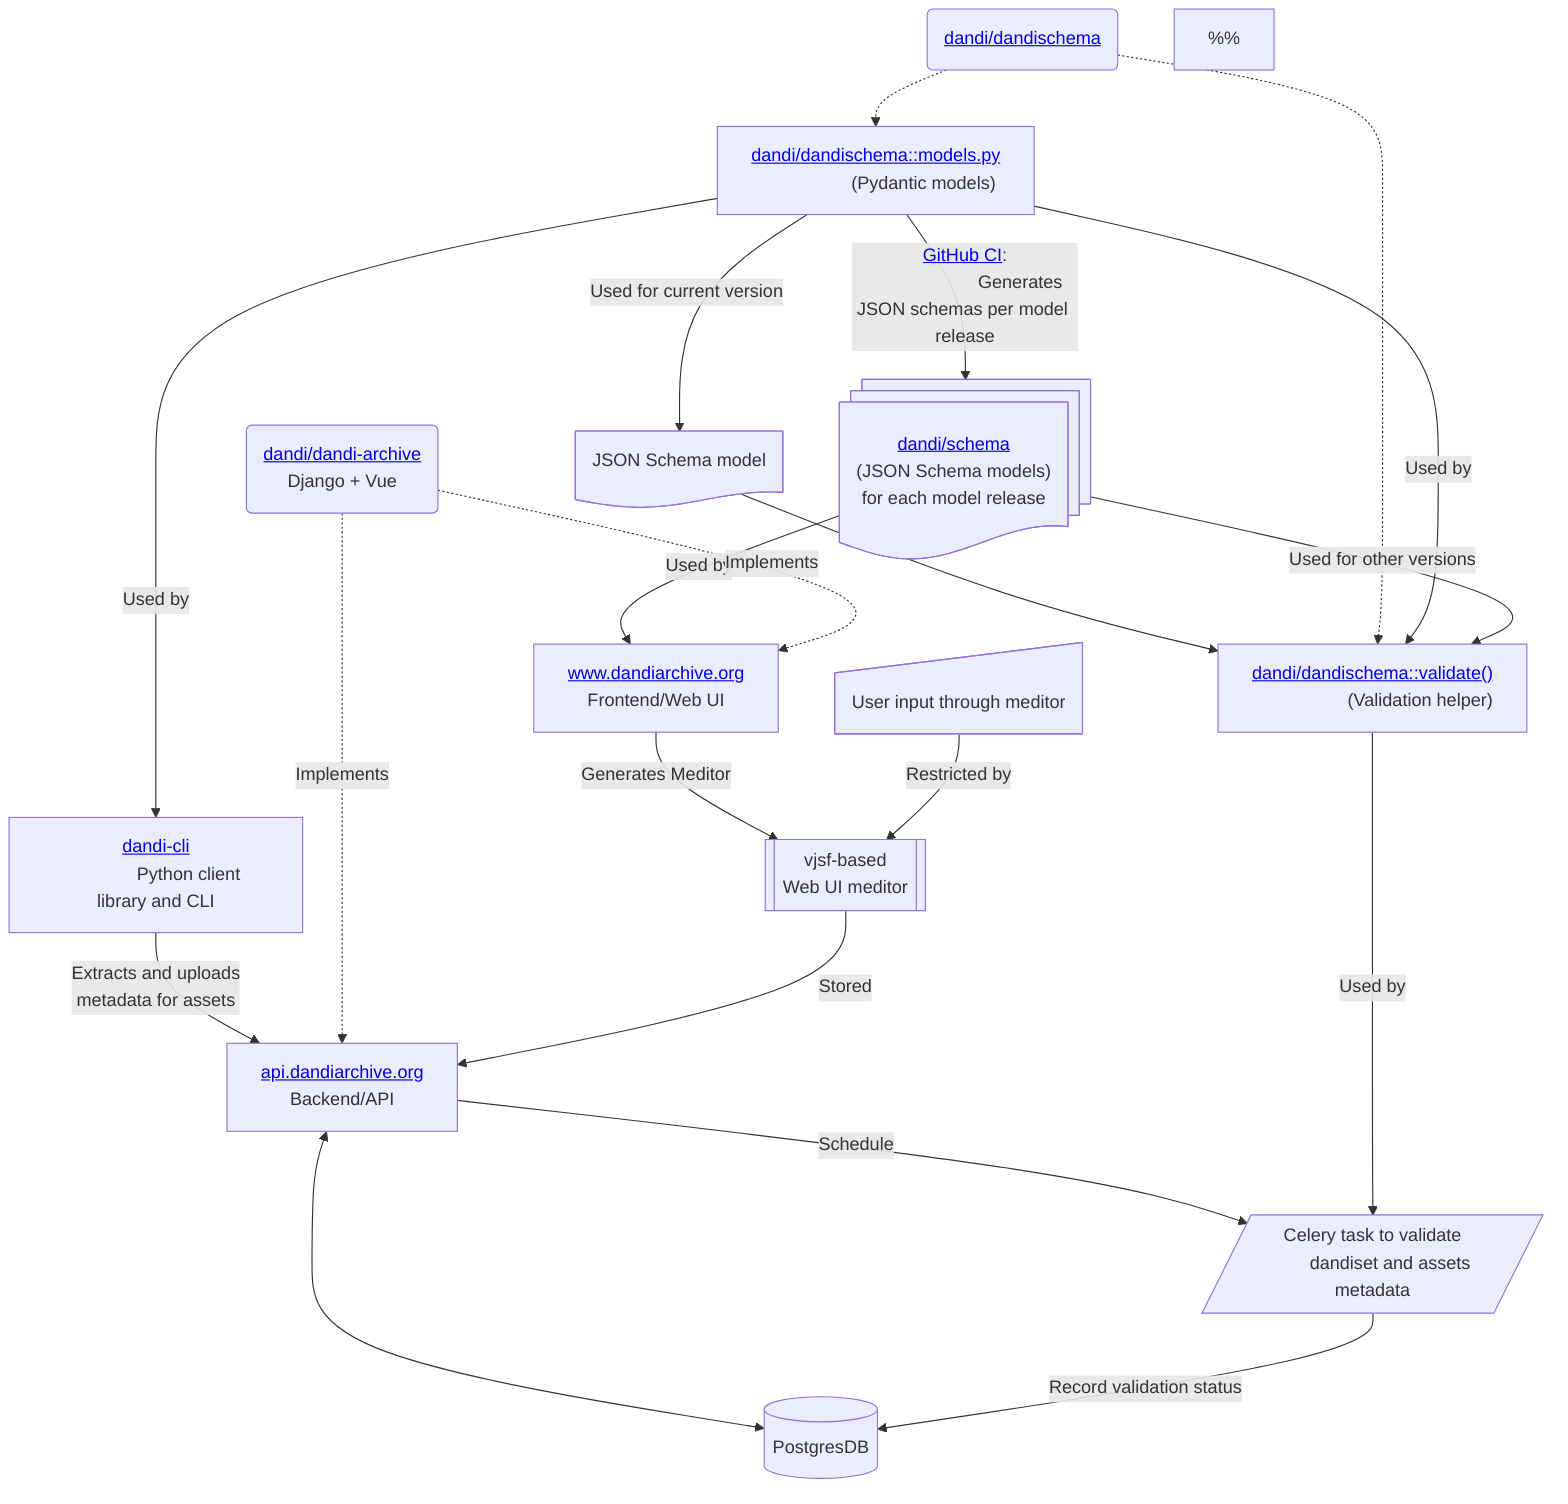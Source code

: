 flowchart TD
    dandi_schema_repo("<a href='TODO'>dandi/dandischema</a>")
    dandi_pydantic["<a href='TODO'>dandi/dandischema::models.py</a>
                   (Pydantic models)"]
    dandi_validate["<a href='TODO'>dandi/dandischema::validate()</a>
                   (Validation helper)"]
    dandi_json["<a href='TODO'>dandi/schema</a>
               (JSON Schema models)
               for each model release"]@{ shape: docs }
    dandi_cli["<a href='TODO'>dandi-cli</a>
              Python client library and CLI"]

    dandi_archive_repo("<a href='TODO'>dandi/dandi-archive</a>
        Django + Vue")
    dandi_archive_backend["<a href='https://api.dandiarchive.org'>api.dandiarchive.org</a>
                          Backend/API"]
    dandi_archive_db[(PostgresDB)]
    dandi_archive_frontend["<a href='https://www.dandiarchive.org'>www.dandiarchive.org</a>
                           Frontend/Web UI"]
    %% user_input_data["User input data"]@{ shape: manual-input }
    meditor[[vjsf-based
        Web UI meditor]]
    meditor_input["User input through meditor"]@{ shape: manual-input }

    dandi_archive_validate[/Celery task to validate
        dandiset and assets metadata/]


    dandi_pydantic -->|<a href="https://github.com/dandi/dandi-schema/blob/master/.github/workflows/release.yml">GitHub CI</a>:
                       Generates JSON schemas per model release| dandi_json

    %%% dandi/dandischema does use JSON schema models during validation
    %%
    dandi_pydantic -->|Used for current version| dandi_pydantic_runtime[JSON Schema model]@{ shape: doc } --> dandi_validate

    dandi_schema_repo -.-> dandi_pydantic
    dandi_schema_repo -.-> dandi_validate

    dandi_pydantic -->|Used by| dandi_cli
    dandi_pydantic -->|Used by| dandi_validate
    dandi_json -->|Used for other versions| dandi_validate

    dandi_archive_backend --> |Schedule| dandi_archive_validate
    dandi_archive_backend <--->  dandi_archive_db
    dandi_validate -->|Used by| dandi_archive_validate
    %%?? dandi_validate -->|Used by| dandi_cli

    %% dandi_json -->|Used by| dandi_archive_backend
    dandi_json -->|Used by| dandi_archive_frontend


    %% datasets[NWB/BIDS]
    %% user_input_data --> |Expressed as| datasets
    %%  datasets --> |Extracts metadata by| dandi_cli
    dandi_cli --> |Extracts and uploads
        metadata for assets| dandi_archive_backend
    %% We always upload Asset pyndatic model, but it might be minimally
    %% populated if there was an error while extracting metadata

    dandi_archive_repo -.-> |Implements| dandi_archive_frontend
    dandi_archive_repo -.-> |Implements| dandi_archive_backend

    dandi_archive_frontend --> |Generates Meditor| meditor
    meditor_input --> | Restricted by| meditor
    meditor --> |Stored| dandi_archive_backend

    dandi_archive_validate --> |Record validation status| dandi_archive_db
